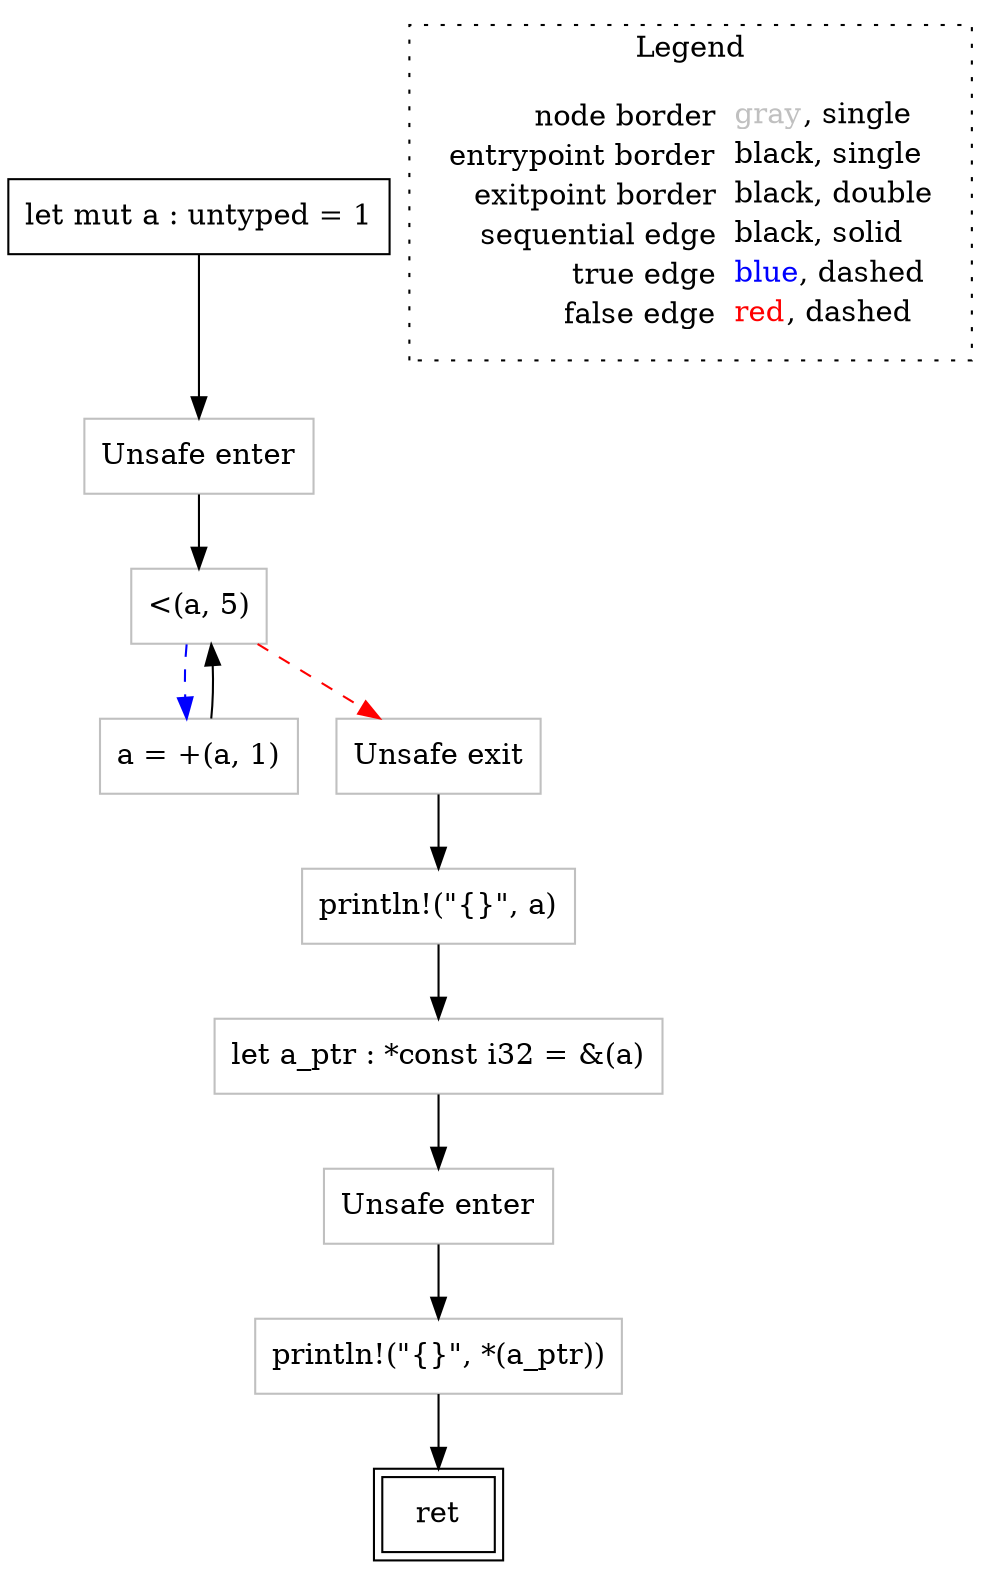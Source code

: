 digraph {
	"node0" [shape="rect",color="black",label=<let mut a : untyped = 1>];
	"node1" [shape="rect",color="gray",label=<a = +(a, 1)>];
	"node2" [shape="rect",color="black",peripheries="2",label=<ret>];
	"node3" [shape="rect",color="gray",label=<println!(&quot;{}&quot;, a)>];
	"node4" [shape="rect",color="gray",label=<Unsafe enter>];
	"node5" [shape="rect",color="gray",label=<Unsafe exit>];
	"node6" [shape="rect",color="gray",label=<println!(&quot;{}&quot;, *(a_ptr))>];
	"node7" [shape="rect",color="gray",label=<Unsafe enter>];
	"node8" [shape="rect",color="gray",label=<&lt;(a, 5)>];
	"node9" [shape="rect",color="gray",label=<let a_ptr : *const i32 = &amp;(a)>];
	"node1" -> "node8" [color="black"];
	"node3" -> "node9" [color="black"];
	"node4" -> "node8" [color="black"];
	"node5" -> "node3" [color="black"];
	"node6" -> "node2" [color="black"];
	"node0" -> "node4" [color="black"];
	"node7" -> "node6" [color="black"];
	"node8" -> "node1" [color="blue",style="dashed"];
	"node8" -> "node5" [color="red",style="dashed"];
	"node9" -> "node7" [color="black"];
subgraph cluster_legend {
	label="Legend";
	style=dotted;
	node [shape=plaintext];
	"legend" [label=<<table border="0" cellpadding="2" cellspacing="0" cellborder="0"><tr><td align="right">node border&nbsp;</td><td align="left"><font color="gray">gray</font>, single</td></tr><tr><td align="right">entrypoint border&nbsp;</td><td align="left"><font color="black">black</font>, single</td></tr><tr><td align="right">exitpoint border&nbsp;</td><td align="left"><font color="black">black</font>, double</td></tr><tr><td align="right">sequential edge&nbsp;</td><td align="left"><font color="black">black</font>, solid</td></tr><tr><td align="right">true edge&nbsp;</td><td align="left"><font color="blue">blue</font>, dashed</td></tr><tr><td align="right">false edge&nbsp;</td><td align="left"><font color="red">red</font>, dashed</td></tr></table>>];
}

}
